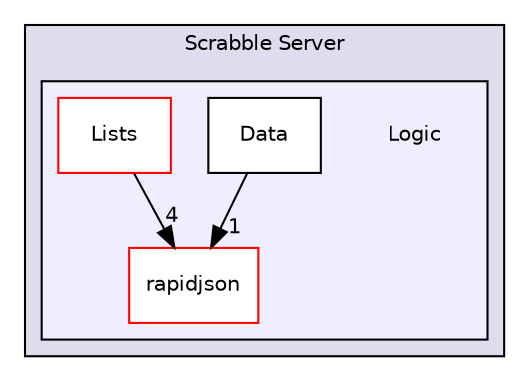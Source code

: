 digraph "src/tec/ac/cr/Scrabble Server/Logic" {
  compound=true
  node [ fontsize="10", fontname="Helvetica"];
  edge [ labelfontsize="10", labelfontname="Helvetica"];
  subgraph clusterdir_13ab34e4b2d98897fa9355c9a390cc3c {
    graph [ bgcolor="#ddddee", pencolor="black", label="Scrabble Server" fontname="Helvetica", fontsize="10", URL="dir_13ab34e4b2d98897fa9355c9a390cc3c.html"]
  subgraph clusterdir_e31e1c9d63a67089b01285c1bd60b98a {
    graph [ bgcolor="#eeeeff", pencolor="black", label="" URL="dir_e31e1c9d63a67089b01285c1bd60b98a.html"];
    dir_e31e1c9d63a67089b01285c1bd60b98a [shape=plaintext label="Logic"];
    dir_5569aecfd6cea0dda30d8d9cdbf76088 [shape=box label="Data" color="black" fillcolor="white" style="filled" URL="dir_5569aecfd6cea0dda30d8d9cdbf76088.html"];
    dir_47e1e03c52f8af166058cad42d8f60ce [shape=box label="Lists" color="red" fillcolor="white" style="filled" URL="dir_47e1e03c52f8af166058cad42d8f60ce.html"];
    dir_53fe55a6fa5d8a93131bcb1db0ab065b [shape=box label="rapidjson" color="red" fillcolor="white" style="filled" URL="dir_53fe55a6fa5d8a93131bcb1db0ab065b.html"];
  }
  }
  dir_5569aecfd6cea0dda30d8d9cdbf76088->dir_53fe55a6fa5d8a93131bcb1db0ab065b [headlabel="1", labeldistance=1.5 headhref="dir_000006_000011.html"];
  dir_47e1e03c52f8af166058cad42d8f60ce->dir_53fe55a6fa5d8a93131bcb1db0ab065b [headlabel="4", labeldistance=1.5 headhref="dir_000007_000011.html"];
}
